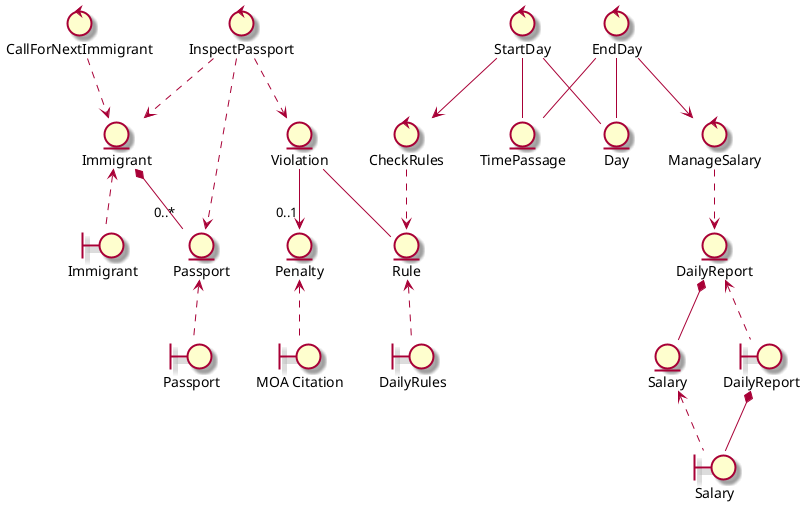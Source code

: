 ﻿@startuml
skin rose

entity Passport
entity Immigrant
entity Day
entity Penalty
entity Salary
entity DailyReport
entity Violation
entity Rule

entity TimePassage

control CallForNextImmigrant
control InspectPassport
control CheckRules
control ManageSalary

control StartDay
control EndDay

boundary "Passport" as PassportView
boundary "Immigrant" as ImmigrantView
boundary "MOA Citation" as PenaltyView
boundary "Salary" as SalaryView
boundary "DailyReport" as DailyReportView
boundary DailyRules

CallForNextImmigrant ..> Immigrant
Immigrant *-- "0..*" Passport

DailyReport *-- Salary

InspectPassport ..> Passport
InspectPassport ..> Immigrant

StartDay -- Day
EndDay -- Day
StartDay -- TimePassage
EndDay -- TimePassage

ManageSalary ..> DailyReport
InspectPassport ..> Violation

Violation --> "0..1" Penalty

CheckRules ..> Rule

StartDay --> CheckRules

Violation -- Rule

EndDay --> ManageSalary

PassportView .u.> Passport
ImmigrantView .u.> Immigrant
PenaltyView .u.> Penalty
SalaryView .u.> Salary
DailyReportView .u.> DailyReport
DailyRules .u.> Rule

DailyReportView *-- SalaryView

@enduml